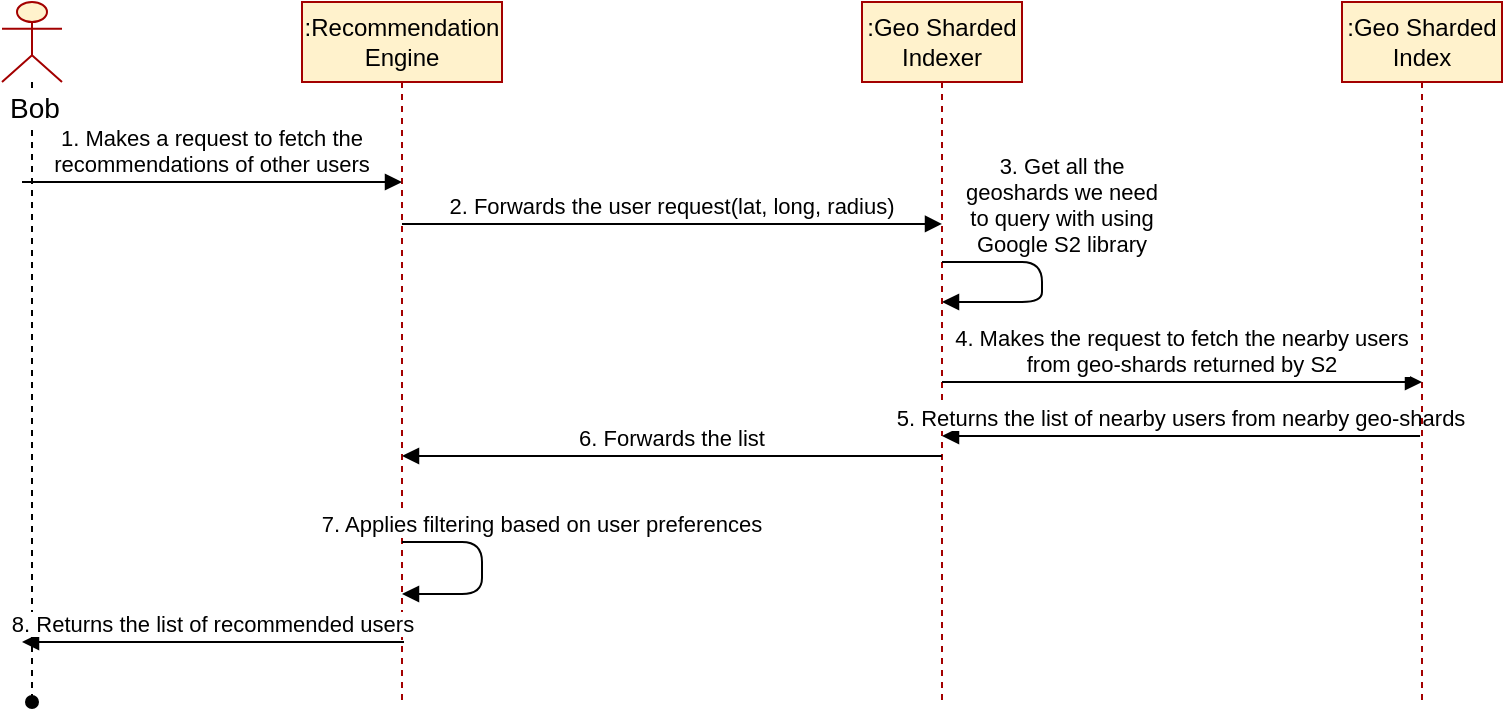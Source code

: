 <mxfile version="16.2.7" type="github">
  <diagram id="kgpKYQtTHZ0yAKxKKP6v" name="Page-1">
    <mxGraphModel dx="782" dy="351" grid="1" gridSize="10" guides="1" tooltips="1" connect="1" arrows="1" fold="1" page="1" pageScale="1" pageWidth="850" pageHeight="1100" math="0" shadow="0">
      <root>
        <mxCell id="0" />
        <mxCell id="1" parent="0" />
        <mxCell id="3nuBFxr9cyL0pnOWT2aG-1" value=":Recommendation Engine" style="shape=umlLifeline;perimeter=lifelinePerimeter;container=1;collapsible=0;recursiveResize=0;rounded=0;shadow=0;strokeWidth=1;whiteSpace=wrap;fillColor=#fff2cc;strokeColor=#A30000;" parent="1" vertex="1">
          <mxGeometry x="160" y="10" width="100" height="350" as="geometry" />
        </mxCell>
        <mxCell id="eqVCXnkqpKuirF4SPhx6-9" value="7. Applies filtering based on user preferences" style="verticalAlign=bottom;endArrow=block;shadow=0;strokeWidth=1;" edge="1" parent="3nuBFxr9cyL0pnOWT2aG-1">
          <mxGeometry x="-0.245" y="30" relative="1" as="geometry">
            <mxPoint x="50" y="270" as="sourcePoint" />
            <mxPoint x="50" y="296" as="targetPoint" />
            <Array as="points">
              <mxPoint x="90" y="270" />
              <mxPoint x="90" y="296" />
            </Array>
            <mxPoint as="offset" />
          </mxGeometry>
        </mxCell>
        <mxCell id="3nuBFxr9cyL0pnOWT2aG-5" value=":Geo Sharded Indexer" style="shape=umlLifeline;perimeter=lifelinePerimeter;container=1;collapsible=0;recursiveResize=0;rounded=0;shadow=0;strokeWidth=1;whiteSpace=wrap;fillColor=#fff2cc;strokeColor=#A30000;" parent="1" vertex="1">
          <mxGeometry x="440" y="10" width="80" height="350" as="geometry" />
        </mxCell>
        <mxCell id="3nuBFxr9cyL0pnOWT2aG-8" value="2. Forwards the user request(lat, long, radius)" style="verticalAlign=bottom;endArrow=block;shadow=0;strokeWidth=1;entryX=0.5;entryY=0.317;entryDx=0;entryDy=0;entryPerimeter=0;" parent="1" target="3nuBFxr9cyL0pnOWT2aG-5" edge="1">
          <mxGeometry relative="1" as="geometry">
            <mxPoint x="210" y="121" as="sourcePoint" />
            <mxPoint x="345" y="160.0" as="targetPoint" />
          </mxGeometry>
        </mxCell>
        <mxCell id="3nuBFxr9cyL0pnOWT2aG-9" value="5. Returns the list of nearby users from nearby geo-shards" style="verticalAlign=bottom;endArrow=block;shadow=0;strokeWidth=1;exitX=0.488;exitY=0.62;exitDx=0;exitDy=0;exitPerimeter=0;" parent="1" source="eqVCXnkqpKuirF4SPhx6-6" edge="1">
          <mxGeometry relative="1" as="geometry">
            <mxPoint x="345" y="200" as="sourcePoint" />
            <mxPoint x="480" y="227" as="targetPoint" />
          </mxGeometry>
        </mxCell>
        <mxCell id="eqVCXnkqpKuirF4SPhx6-7" style="edgeStyle=orthogonalEdgeStyle;rounded=0;orthogonalLoop=1;jettySize=auto;html=1;fontSize=14;startArrow=none;startFill=0;endArrow=oval;endFill=1;strokeColor=#000000;strokeWidth=1;dashed=1;" edge="1" parent="1" source="eqVCXnkqpKuirF4SPhx6-1">
          <mxGeometry relative="1" as="geometry">
            <mxPoint x="25" y="360" as="targetPoint" />
          </mxGeometry>
        </mxCell>
        <mxCell id="eqVCXnkqpKuirF4SPhx6-8" value="Bob" style="edgeLabel;html=1;align=center;verticalAlign=middle;resizable=0;points=[];fontSize=14;" vertex="1" connectable="0" parent="eqVCXnkqpKuirF4SPhx6-7">
          <mxGeometry x="-0.916" y="1" relative="1" as="geometry">
            <mxPoint as="offset" />
          </mxGeometry>
        </mxCell>
        <mxCell id="eqVCXnkqpKuirF4SPhx6-1" value="" style="shape=umlActor;verticalLabelPosition=bottom;verticalAlign=top;html=1;outlineConnect=0;labelBackgroundColor=#CCCCCC;fontSize=14;strokeColor=#A30000;fillColor=#fff2cc;" vertex="1" parent="1">
          <mxGeometry x="10" y="10" width="30" height="40" as="geometry" />
        </mxCell>
        <mxCell id="eqVCXnkqpKuirF4SPhx6-6" value=":Geo Sharded Index" style="shape=umlLifeline;perimeter=lifelinePerimeter;container=1;collapsible=0;recursiveResize=0;rounded=0;shadow=0;strokeWidth=1;whiteSpace=wrap;fillColor=#fff2cc;strokeColor=#A30000;" vertex="1" parent="1">
          <mxGeometry x="680" y="10" width="80" height="350" as="geometry" />
        </mxCell>
        <mxCell id="3nuBFxr9cyL0pnOWT2aG-3" value="1. Makes a request to fetch the &#xa;recommendations of other users" style="verticalAlign=bottom;startArrow=none;endArrow=block;startSize=8;shadow=0;strokeWidth=1;startFill=0;" parent="1" edge="1">
          <mxGeometry relative="1" as="geometry">
            <mxPoint x="20" y="100" as="sourcePoint" />
            <mxPoint x="210" y="100" as="targetPoint" />
          </mxGeometry>
        </mxCell>
        <mxCell id="eqVCXnkqpKuirF4SPhx6-10" value="4. Makes the request to fetch the nearby users&#xa;from geo-shards returned by S2" style="verticalAlign=bottom;endArrow=block;shadow=0;strokeWidth=1;" edge="1" parent="1">
          <mxGeometry relative="1" as="geometry">
            <mxPoint x="480" y="200" as="sourcePoint" />
            <mxPoint x="720" y="200" as="targetPoint" />
          </mxGeometry>
        </mxCell>
        <mxCell id="eqVCXnkqpKuirF4SPhx6-11" value="6. Forwards the list" style="verticalAlign=bottom;endArrow=block;shadow=0;strokeWidth=1;" edge="1" parent="1" target="3nuBFxr9cyL0pnOWT2aG-1">
          <mxGeometry relative="1" as="geometry">
            <mxPoint x="480" y="237" as="sourcePoint" />
            <mxPoint x="490" y="237" as="targetPoint" />
          </mxGeometry>
        </mxCell>
        <mxCell id="eqVCXnkqpKuirF4SPhx6-12" value="3. Get all the&#xa;geoshards we need&#xa;to query with using &#xa;Google S2 library" style="verticalAlign=bottom;endArrow=block;shadow=0;strokeWidth=1;" edge="1" parent="1">
          <mxGeometry x="-0.167" y="10" relative="1" as="geometry">
            <mxPoint x="480" y="140" as="sourcePoint" />
            <mxPoint x="480" y="160" as="targetPoint" />
            <Array as="points">
              <mxPoint x="530" y="140" />
              <mxPoint x="530" y="160" />
            </Array>
            <mxPoint as="offset" />
          </mxGeometry>
        </mxCell>
        <mxCell id="eqVCXnkqpKuirF4SPhx6-13" value="8. Returns the list of recommended users" style="verticalAlign=bottom;endArrow=block;shadow=0;strokeWidth=1;" edge="1" parent="1">
          <mxGeometry relative="1" as="geometry">
            <mxPoint x="211" y="330" as="sourcePoint" />
            <mxPoint x="20" y="330" as="targetPoint" />
          </mxGeometry>
        </mxCell>
      </root>
    </mxGraphModel>
  </diagram>
</mxfile>
